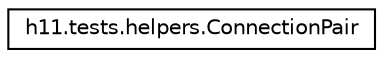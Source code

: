 digraph "Graphical Class Hierarchy"
{
 // LATEX_PDF_SIZE
  edge [fontname="Helvetica",fontsize="10",labelfontname="Helvetica",labelfontsize="10"];
  node [fontname="Helvetica",fontsize="10",shape=record];
  rankdir="LR";
  Node0 [label="h11.tests.helpers.ConnectionPair",height=0.2,width=0.4,color="black", fillcolor="white", style="filled",URL="$classh11_1_1tests_1_1helpers_1_1ConnectionPair.html",tooltip=" "];
}
